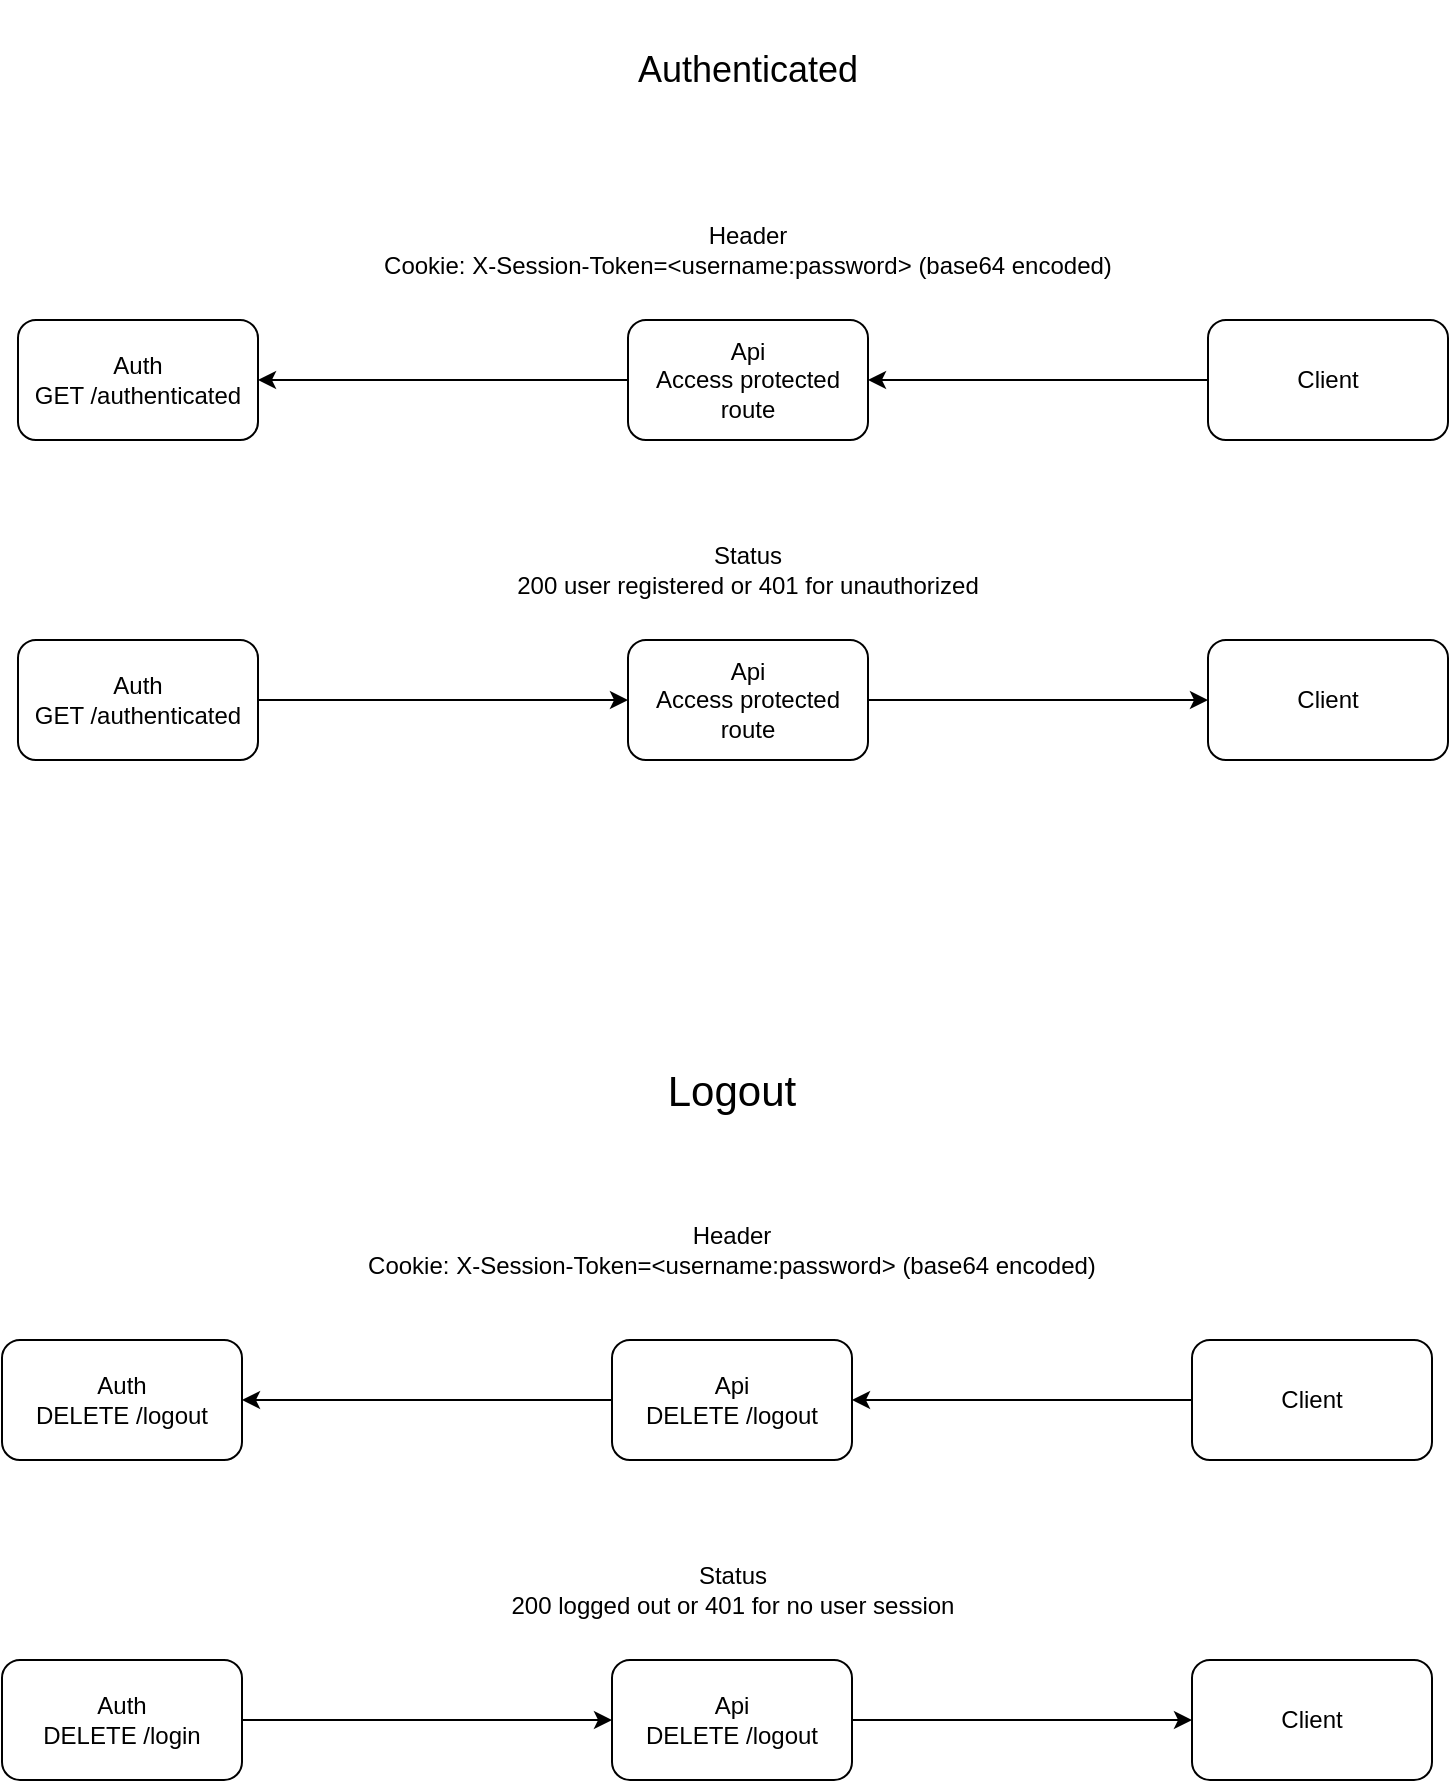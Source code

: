 <mxfile version="24.2.5" type="device">
  <diagram name="Page-1" id="jxj-GSE2XmSgv0TfehTp">
    <mxGraphModel dx="410" dy="783" grid="1" gridSize="10" guides="1" tooltips="1" connect="1" arrows="1" fold="1" page="1" pageScale="1" pageWidth="850" pageHeight="1100" math="0" shadow="0">
      <root>
        <mxCell id="0" />
        <mxCell id="1" parent="0" />
        <mxCell id="w6oBGZbcz812S2u_7wkj-1" value="&lt;div&gt;Auth&lt;/div&gt;&lt;div&gt;GET /authenticated&lt;/div&gt;" style="rounded=1;whiteSpace=wrap;html=1;" parent="1" vertex="1">
          <mxGeometry x="68" y="170" width="120" height="60" as="geometry" />
        </mxCell>
        <mxCell id="w6oBGZbcz812S2u_7wkj-2" value="&lt;font style=&quot;font-size: 18px;&quot;&gt;Authenticated&lt;br&gt;&lt;/font&gt;" style="text;html=1;align=center;verticalAlign=middle;whiteSpace=wrap;rounded=0;" parent="1" vertex="1">
          <mxGeometry x="358" y="10" width="150" height="70" as="geometry" />
        </mxCell>
        <mxCell id="w6oBGZbcz812S2u_7wkj-4" style="edgeStyle=orthogonalEdgeStyle;rounded=0;orthogonalLoop=1;jettySize=auto;html=1;entryX=1;entryY=0.5;entryDx=0;entryDy=0;" parent="1" source="w6oBGZbcz812S2u_7wkj-3" target="w6oBGZbcz812S2u_7wkj-1" edge="1">
          <mxGeometry relative="1" as="geometry" />
        </mxCell>
        <mxCell id="w6oBGZbcz812S2u_7wkj-3" value="&lt;div&gt;Api&lt;/div&gt;Access protected route" style="rounded=1;whiteSpace=wrap;html=1;" parent="1" vertex="1">
          <mxGeometry x="373" y="170" width="120" height="60" as="geometry" />
        </mxCell>
        <mxCell id="w6oBGZbcz812S2u_7wkj-5" value="&lt;div&gt;Header&lt;br&gt;&lt;/div&gt;&lt;div&gt;Cookie: X-Session-Token=&amp;lt;username:password&amp;gt; (base64 encoded)&lt;br&gt;&lt;/div&gt;" style="text;html=1;align=center;verticalAlign=middle;whiteSpace=wrap;rounded=0;" parent="1" vertex="1">
          <mxGeometry x="223" y="110" width="420" height="50" as="geometry" />
        </mxCell>
        <mxCell id="w6oBGZbcz812S2u_7wkj-7" style="edgeStyle=orthogonalEdgeStyle;rounded=0;orthogonalLoop=1;jettySize=auto;html=1;entryX=1;entryY=0.5;entryDx=0;entryDy=0;" parent="1" source="w6oBGZbcz812S2u_7wkj-6" target="w6oBGZbcz812S2u_7wkj-3" edge="1">
          <mxGeometry relative="1" as="geometry" />
        </mxCell>
        <mxCell id="w6oBGZbcz812S2u_7wkj-6" value="Client" style="rounded=1;whiteSpace=wrap;html=1;" parent="1" vertex="1">
          <mxGeometry x="663" y="170" width="120" height="60" as="geometry" />
        </mxCell>
        <mxCell id="w6oBGZbcz812S2u_7wkj-8" value="&lt;div&gt;Auth&lt;/div&gt;&lt;div&gt;GET /authenticated&lt;/div&gt;" style="rounded=1;whiteSpace=wrap;html=1;" parent="1" vertex="1">
          <mxGeometry x="68" y="330" width="120" height="60" as="geometry" />
        </mxCell>
        <mxCell id="w6oBGZbcz812S2u_7wkj-9" style="edgeStyle=orthogonalEdgeStyle;rounded=0;orthogonalLoop=1;jettySize=auto;html=1;exitX=1;exitY=0.5;exitDx=0;exitDy=0;" parent="1" source="w6oBGZbcz812S2u_7wkj-8" target="w6oBGZbcz812S2u_7wkj-10" edge="1">
          <mxGeometry relative="1" as="geometry" />
        </mxCell>
        <mxCell id="w6oBGZbcz812S2u_7wkj-10" value="&lt;div&gt;Api&lt;/div&gt;Access protected route" style="rounded=1;whiteSpace=wrap;html=1;" parent="1" vertex="1">
          <mxGeometry x="373" y="330" width="120" height="60" as="geometry" />
        </mxCell>
        <mxCell id="w6oBGZbcz812S2u_7wkj-11" style="edgeStyle=orthogonalEdgeStyle;rounded=0;orthogonalLoop=1;jettySize=auto;html=1;exitX=1;exitY=0.5;exitDx=0;exitDy=0;" parent="1" source="w6oBGZbcz812S2u_7wkj-10" target="w6oBGZbcz812S2u_7wkj-12" edge="1">
          <mxGeometry relative="1" as="geometry" />
        </mxCell>
        <mxCell id="w6oBGZbcz812S2u_7wkj-12" value="Client" style="rounded=1;whiteSpace=wrap;html=1;" parent="1" vertex="1">
          <mxGeometry x="663" y="330" width="120" height="60" as="geometry" />
        </mxCell>
        <mxCell id="w6oBGZbcz812S2u_7wkj-13" value="Status&lt;br&gt;&lt;div&gt;200 user registered or 401 for unauthorized&lt;br&gt;&lt;/div&gt;" style="text;html=1;align=center;verticalAlign=middle;whiteSpace=wrap;rounded=0;" parent="1" vertex="1">
          <mxGeometry x="223" y="270" width="420" height="50" as="geometry" />
        </mxCell>
        <mxCell id="w6oBGZbcz812S2u_7wkj-14" value="&lt;div&gt;Auth&lt;/div&gt;&lt;div&gt;DELETE /logout&lt;/div&gt;" style="rounded=1;whiteSpace=wrap;html=1;" parent="1" vertex="1">
          <mxGeometry x="60" y="680" width="120" height="60" as="geometry" />
        </mxCell>
        <mxCell id="w6oBGZbcz812S2u_7wkj-15" value="&lt;font style=&quot;font-size: 21px;&quot;&gt;Logout&lt;/font&gt;" style="text;html=1;align=center;verticalAlign=middle;whiteSpace=wrap;rounded=0;comic=0;" parent="1" vertex="1">
          <mxGeometry x="350" y="520" width="150" height="70" as="geometry" />
        </mxCell>
        <mxCell id="w6oBGZbcz812S2u_7wkj-16" style="edgeStyle=orthogonalEdgeStyle;rounded=0;orthogonalLoop=1;jettySize=auto;html=1;entryX=1;entryY=0.5;entryDx=0;entryDy=0;" parent="1" source="w6oBGZbcz812S2u_7wkj-17" target="w6oBGZbcz812S2u_7wkj-14" edge="1">
          <mxGeometry relative="1" as="geometry" />
        </mxCell>
        <mxCell id="w6oBGZbcz812S2u_7wkj-17" value="&lt;div&gt;Api&lt;/div&gt;DELETE /logout" style="rounded=1;whiteSpace=wrap;html=1;" parent="1" vertex="1">
          <mxGeometry x="365" y="680" width="120" height="60" as="geometry" />
        </mxCell>
        <mxCell id="w6oBGZbcz812S2u_7wkj-19" style="edgeStyle=orthogonalEdgeStyle;rounded=0;orthogonalLoop=1;jettySize=auto;html=1;entryX=1;entryY=0.5;entryDx=0;entryDy=0;" parent="1" source="w6oBGZbcz812S2u_7wkj-20" target="w6oBGZbcz812S2u_7wkj-17" edge="1">
          <mxGeometry relative="1" as="geometry" />
        </mxCell>
        <mxCell id="w6oBGZbcz812S2u_7wkj-20" value="Client" style="rounded=1;whiteSpace=wrap;html=1;" parent="1" vertex="1">
          <mxGeometry x="655" y="680" width="120" height="60" as="geometry" />
        </mxCell>
        <mxCell id="w6oBGZbcz812S2u_7wkj-21" value="&lt;div&gt;Auth&lt;/div&gt;&lt;div&gt;DELETE /login&lt;/div&gt;" style="rounded=1;whiteSpace=wrap;html=1;" parent="1" vertex="1">
          <mxGeometry x="60" y="840" width="120" height="60" as="geometry" />
        </mxCell>
        <mxCell id="w6oBGZbcz812S2u_7wkj-22" style="edgeStyle=orthogonalEdgeStyle;rounded=0;orthogonalLoop=1;jettySize=auto;html=1;exitX=1;exitY=0.5;exitDx=0;exitDy=0;" parent="1" source="w6oBGZbcz812S2u_7wkj-21" target="w6oBGZbcz812S2u_7wkj-23" edge="1">
          <mxGeometry relative="1" as="geometry" />
        </mxCell>
        <mxCell id="w6oBGZbcz812S2u_7wkj-23" value="&lt;div&gt;Api&lt;/div&gt;DELETE /logout" style="rounded=1;whiteSpace=wrap;html=1;" parent="1" vertex="1">
          <mxGeometry x="365" y="840" width="120" height="60" as="geometry" />
        </mxCell>
        <mxCell id="w6oBGZbcz812S2u_7wkj-24" style="edgeStyle=orthogonalEdgeStyle;rounded=0;orthogonalLoop=1;jettySize=auto;html=1;exitX=1;exitY=0.5;exitDx=0;exitDy=0;" parent="1" source="w6oBGZbcz812S2u_7wkj-23" target="w6oBGZbcz812S2u_7wkj-25" edge="1">
          <mxGeometry relative="1" as="geometry" />
        </mxCell>
        <mxCell id="w6oBGZbcz812S2u_7wkj-25" value="Client" style="rounded=1;whiteSpace=wrap;html=1;" parent="1" vertex="1">
          <mxGeometry x="655" y="840" width="120" height="60" as="geometry" />
        </mxCell>
        <mxCell id="w6oBGZbcz812S2u_7wkj-26" value="&lt;div&gt;Status&lt;/div&gt;&lt;div&gt;200 logged out or 401 for no user session&lt;br&gt;&lt;/div&gt;" style="text;html=1;align=center;verticalAlign=middle;whiteSpace=wrap;rounded=0;" parent="1" vertex="1">
          <mxGeometry x="193" y="780" width="465" height="50" as="geometry" />
        </mxCell>
        <mxCell id="Qba1BFoxCWdXH_xBGxjm-2" value="&lt;div&gt;Header&lt;br&gt;&lt;/div&gt;&lt;div&gt;Cookie: X-Session-Token=&amp;lt;username:password&amp;gt; (base64 encoded)&lt;br&gt;&lt;/div&gt;" style="text;html=1;align=center;verticalAlign=middle;whiteSpace=wrap;rounded=0;" parent="1" vertex="1">
          <mxGeometry x="215" y="610" width="420" height="50" as="geometry" />
        </mxCell>
      </root>
    </mxGraphModel>
  </diagram>
</mxfile>
